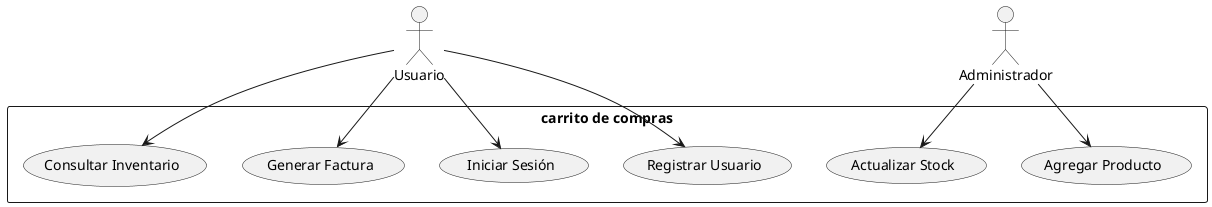 @startuml

actor Usuario
actor Administrador
rectangle "carrito de compras" as Carrito{
usecase "Registrar Usuario" as UC1
usecase "Iniciar Sesión" as UC2
usecase "Agregar Producto" as UC3
usecase "Actualizar Stock" as UC4
usecase "Generar Factura" as UC5
usecase "Consultar Inventario" as UC6
}

Usuario --> UC1
Usuario --> UC2
Usuario --> UC5
Usuario --> UC6
Administrador --> UC3
Administrador --> UC4

@enduml
